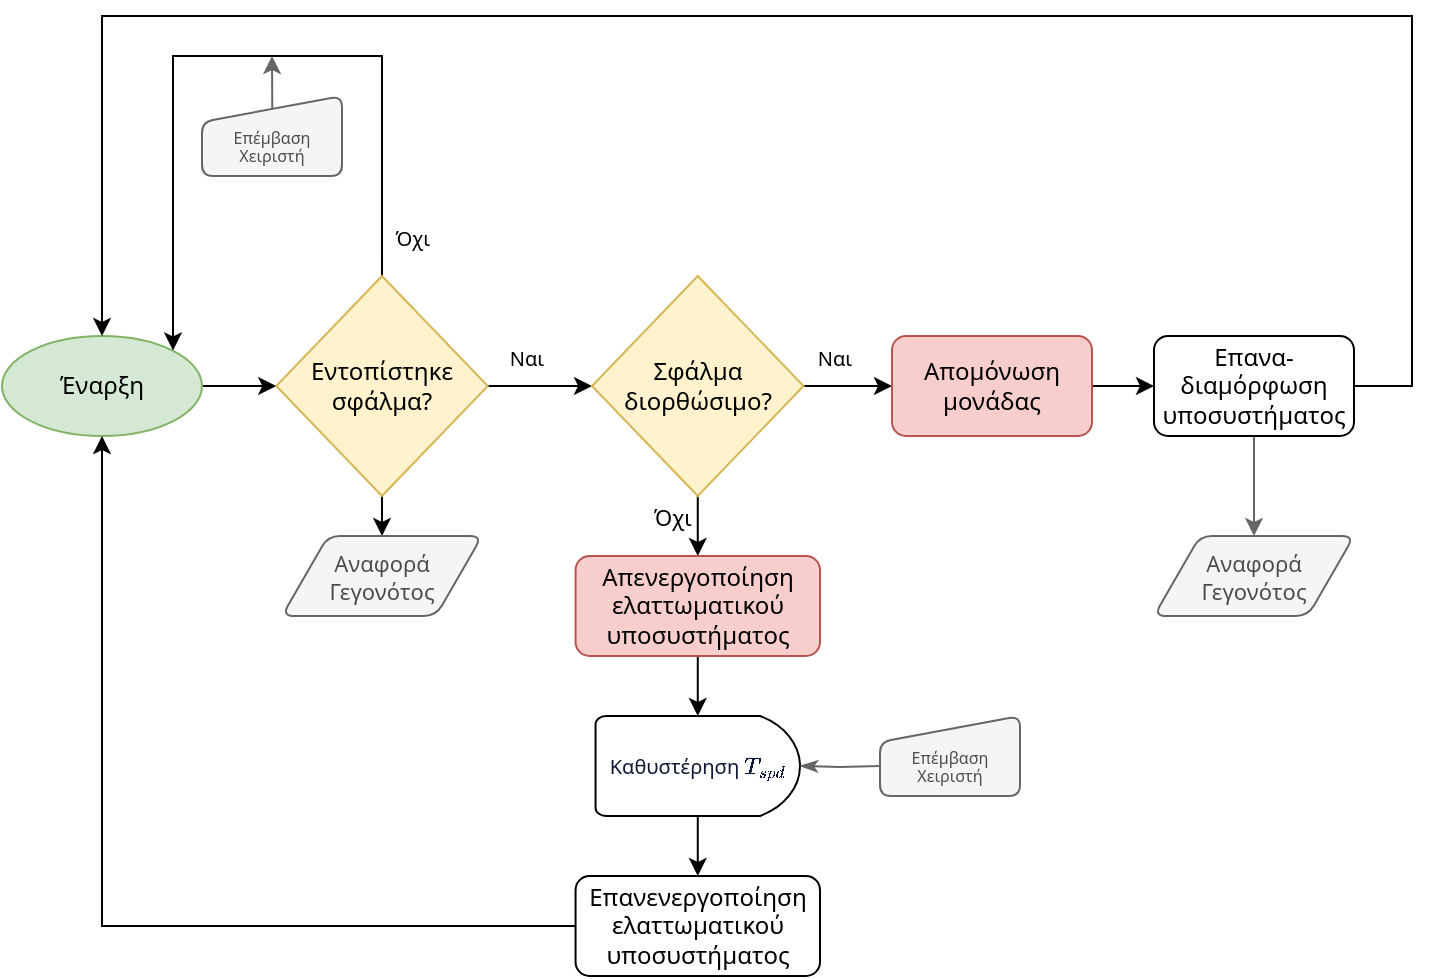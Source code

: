 <mxfile version="14.8.0" type="device"><diagram id="C5RBs43oDa-KdzZeNtuy" name="Page-1"><mxGraphModel dx="1185" dy="1856" grid="1" gridSize="10" guides="1" tooltips="1" connect="1" arrows="1" fold="1" page="1" pageScale="1" pageWidth="827" pageHeight="1169" math="1" shadow="0"><root><mxCell id="WIyWlLk6GJQsqaUBKTNV-0"/><mxCell id="WIyWlLk6GJQsqaUBKTNV-1" parent="WIyWlLk6GJQsqaUBKTNV-0"/><mxCell id="rWWxSD8hS1EueQrp4gQF-74" style="edgeStyle=orthogonalEdgeStyle;rounded=0;orthogonalLoop=1;jettySize=auto;html=1;exitX=1;exitY=0.5;exitDx=0;exitDy=0;exitPerimeter=0;entryX=0;entryY=0.5;entryDx=0;entryDy=0;entryPerimeter=0;labelBackgroundColor=none;fontFamily=Noto Sans;fontSize=10;fontColor=#000000;" parent="WIyWlLk6GJQsqaUBKTNV-1" source="rWWxSD8hS1EueQrp4gQF-49" target="rWWxSD8hS1EueQrp4gQF-50" edge="1"><mxGeometry relative="1" as="geometry"/></mxCell><mxCell id="rWWxSD8hS1EueQrp4gQF-49" value="Έναρξη" style="strokeWidth=1;html=1;shape=mxgraph.flowchart.start_1;whiteSpace=wrap;spacing=6;fontFamily=Noto Sans;fontSource=https%3A%2F%2Ffonts.googleapis.com%2Fcss%3Ffamily%3DNoto%2BSans;fillColor=#d5e8d4;strokeColor=#82b366;" parent="WIyWlLk6GJQsqaUBKTNV-1" vertex="1"><mxGeometry x="61" y="140" width="100" height="50" as="geometry"/></mxCell><mxCell id="rWWxSD8hS1EueQrp4gQF-75" value="Ναι" style="edgeStyle=orthogonalEdgeStyle;rounded=0;orthogonalLoop=1;jettySize=auto;html=1;exitX=1;exitY=0.5;exitDx=0;exitDy=0;exitPerimeter=0;entryX=0;entryY=0.5;entryDx=0;entryDy=0;labelBackgroundColor=none;fontFamily=Noto Sans;fontSize=10;fontColor=#000000;entryPerimeter=0;" parent="WIyWlLk6GJQsqaUBKTNV-1" source="rWWxSD8hS1EueQrp4gQF-50" target="rWWxSD8hS1EueQrp4gQF-56" edge="1"><mxGeometry x="-0.246" y="15" relative="1" as="geometry"><mxPoint as="offset"/><mxPoint x="340.5" y="165" as="targetPoint"/></mxGeometry></mxCell><mxCell id="rWWxSD8hS1EueQrp4gQF-90" value="Όχι" style="edgeStyle=orthogonalEdgeStyle;rounded=0;orthogonalLoop=1;jettySize=auto;html=1;exitX=0.5;exitY=0;exitDx=0;exitDy=0;exitPerimeter=0;labelBackgroundColor=none;fontFamily=Noto Sans;fontSize=10;fontColor=#000000;entryX=0.855;entryY=0.145;entryDx=0;entryDy=0;entryPerimeter=0;" parent="WIyWlLk6GJQsqaUBKTNV-1" source="rWWxSD8hS1EueQrp4gQF-50" target="rWWxSD8hS1EueQrp4gQF-49" edge="1"><mxGeometry x="-0.89" y="-15" relative="1" as="geometry"><Array as="points"><mxPoint x="251"/><mxPoint x="147"/></Array><mxPoint as="offset"/></mxGeometry></mxCell><mxCell id="QBey3xWA525mtxhEQPXz-30" style="edgeStyle=orthogonalEdgeStyle;rounded=0;orthogonalLoop=1;jettySize=auto;html=1;exitX=0.5;exitY=1;exitDx=0;exitDy=0;exitPerimeter=0;entryX=0.5;entryY=0;entryDx=0;entryDy=0;strokeColor=#000000;fontFamily=Noto Sans;fontSize=11;fontColor=#4D4D4D;" parent="WIyWlLk6GJQsqaUBKTNV-1" source="rWWxSD8hS1EueQrp4gQF-50" target="QBey3xWA525mtxhEQPXz-29" edge="1"><mxGeometry relative="1" as="geometry"/></mxCell><mxCell id="rWWxSD8hS1EueQrp4gQF-50" value="&lt;div&gt;Εντοπίστηκε&lt;/div&gt;&lt;div&gt;σφάλμα?&lt;br&gt;&lt;/div&gt;" style="strokeWidth=1;html=1;shape=mxgraph.flowchart.decision;whiteSpace=wrap;spacing=6;fillColor=#fff2cc;strokeColor=#d6b656;fontFamily=Noto Sans;fontSource=https%3A%2F%2Ffonts.googleapis.com%2Fcss%3Ffamily%3DNoto%2BSans;" parent="WIyWlLk6GJQsqaUBKTNV-1" vertex="1"><mxGeometry x="198.12" y="110" width="105.77" height="110" as="geometry"/></mxCell><mxCell id="rWWxSD8hS1EueQrp4gQF-77" value="Ναι" style="edgeStyle=orthogonalEdgeStyle;rounded=0;orthogonalLoop=1;jettySize=auto;html=1;exitX=1;exitY=0.5;exitDx=0;exitDy=0;exitPerimeter=0;entryX=0;entryY=0.5;entryDx=0;entryDy=0;labelBackgroundColor=none;fontFamily=Noto Sans;fontSize=10;fontColor=#000000;" parent="WIyWlLk6GJQsqaUBKTNV-1" source="rWWxSD8hS1EueQrp4gQF-56" target="QBey3xWA525mtxhEQPXz-26" edge="1"><mxGeometry x="-0.333" y="15" relative="1" as="geometry"><mxPoint as="offset"/><mxPoint x="506" y="165" as="targetPoint"/></mxGeometry></mxCell><mxCell id="QBey3xWA525mtxhEQPXz-20" value="Όχι" style="edgeStyle=orthogonalEdgeStyle;rounded=0;orthogonalLoop=1;jettySize=auto;html=1;exitX=0.5;exitY=1;exitDx=0;exitDy=0;exitPerimeter=0;entryX=0.5;entryY=0;entryDx=0;entryDy=0;strokeColor=#000000;fontFamily=Noto Sans;fontSize=11;" parent="WIyWlLk6GJQsqaUBKTNV-1" source="rWWxSD8hS1EueQrp4gQF-56" target="QBey3xWA525mtxhEQPXz-19" edge="1"><mxGeometry x="-0.334" y="-13" relative="1" as="geometry"><mxPoint as="offset"/></mxGeometry></mxCell><mxCell id="rWWxSD8hS1EueQrp4gQF-56" value="&lt;div&gt;Σφάλμα διορθώσιμο?&lt;/div&gt;" style="strokeWidth=1;html=1;shape=mxgraph.flowchart.decision;whiteSpace=wrap;spacing=6;fillColor=#fff2cc;strokeColor=#d6b656;fontFamily=Noto Sans;fontSource=https%3A%2F%2Ffonts.googleapis.com%2Fcss%3Ffamily%3DNoto%2BSans;" parent="WIyWlLk6GJQsqaUBKTNV-1" vertex="1"><mxGeometry x="356" y="110" width="105.77" height="110" as="geometry"/></mxCell><mxCell id="AgiSSnYy4cRX3NnEnv75-1" style="edgeStyle=orthogonalEdgeStyle;rounded=0;orthogonalLoop=1;jettySize=auto;html=1;exitX=0.5;exitY=1;exitDx=0;exitDy=0;entryX=0.5;entryY=0;entryDx=0;entryDy=0;entryPerimeter=0;" parent="WIyWlLk6GJQsqaUBKTNV-1" source="QBey3xWA525mtxhEQPXz-19" target="AgiSSnYy4cRX3NnEnv75-0" edge="1"><mxGeometry relative="1" as="geometry"/></mxCell><mxCell id="QBey3xWA525mtxhEQPXz-19" value="&lt;div&gt;&lt;span&gt;Απενεργοποίηση ελαττωματικού&lt;/span&gt;&lt;/div&gt;&lt;div&gt;&lt;span&gt;υποσυστήματος&lt;/span&gt;&lt;br&gt;&lt;/div&gt;" style="rounded=1;whiteSpace=wrap;html=1;absoluteArcSize=1;arcSize=14;strokeWidth=1;spacing=6;fontFamily=Noto Sans;fontSource=https%3A%2F%2Ffonts.googleapis.com%2Fcss%3Ffamily%3DNoto%2BSans;fontStyle=0;fillColor=#f8cecc;strokeColor=#b85450;" parent="WIyWlLk6GJQsqaUBKTNV-1" vertex="1"><mxGeometry x="347.78" y="250" width="122.22" height="50" as="geometry"/></mxCell><mxCell id="QBey3xWA525mtxhEQPXz-25" style="edgeStyle=orthogonalEdgeStyle;rounded=0;orthogonalLoop=1;jettySize=auto;html=1;exitX=0;exitY=0.5;exitDx=0;exitDy=0;entryX=0.5;entryY=1;entryDx=0;entryDy=0;entryPerimeter=0;strokeColor=#000000;fontFamily=Noto Sans;fontSize=11;fontColor=#4D4D4D;" parent="WIyWlLk6GJQsqaUBKTNV-1" source="QBey3xWA525mtxhEQPXz-23" target="rWWxSD8hS1EueQrp4gQF-49" edge="1"><mxGeometry relative="1" as="geometry"/></mxCell><mxCell id="QBey3xWA525mtxhEQPXz-23" value="&lt;div&gt;&lt;span&gt;Επανενεργοποίηση ελαττωματικού&lt;/span&gt;&lt;/div&gt;&lt;div&gt;&lt;span&gt;υποσυστήματος&lt;/span&gt;&lt;br&gt;&lt;/div&gt;" style="rounded=1;whiteSpace=wrap;html=1;absoluteArcSize=1;arcSize=14;strokeWidth=1;spacing=6;fontFamily=Noto Sans;fontSource=https%3A%2F%2Ffonts.googleapis.com%2Fcss%3Ffamily%3DNoto%2BSans;fontStyle=0" parent="WIyWlLk6GJQsqaUBKTNV-1" vertex="1"><mxGeometry x="347.78" y="410" width="122.22" height="50" as="geometry"/></mxCell><mxCell id="QBey3xWA525mtxhEQPXz-28" style="edgeStyle=orthogonalEdgeStyle;rounded=0;orthogonalLoop=1;jettySize=auto;html=1;exitX=1;exitY=0.5;exitDx=0;exitDy=0;entryX=0;entryY=0.5;entryDx=0;entryDy=0;strokeColor=#000000;fontFamily=Noto Sans;fontSize=11;fontColor=#4D4D4D;" parent="WIyWlLk6GJQsqaUBKTNV-1" source="QBey3xWA525mtxhEQPXz-26" target="QBey3xWA525mtxhEQPXz-27" edge="1"><mxGeometry relative="1" as="geometry"/></mxCell><mxCell id="QBey3xWA525mtxhEQPXz-26" value="Απομόνωση μονάδας" style="rounded=1;whiteSpace=wrap;html=1;absoluteArcSize=1;arcSize=14;strokeWidth=1;spacing=6;fontFamily=Noto Sans;fontSource=https%3A%2F%2Ffonts.googleapis.com%2Fcss%3Ffamily%3DNoto%2BSans;fontStyle=0;fillColor=#f8cecc;strokeColor=#b85450;" parent="WIyWlLk6GJQsqaUBKTNV-1" vertex="1"><mxGeometry x="506" y="140" width="100" height="50" as="geometry"/></mxCell><mxCell id="QBey3xWA525mtxhEQPXz-31" style="edgeStyle=orthogonalEdgeStyle;rounded=0;orthogonalLoop=1;jettySize=auto;html=1;exitX=1;exitY=0.5;exitDx=0;exitDy=0;entryX=0.5;entryY=0;entryDx=0;entryDy=0;entryPerimeter=0;strokeColor=#000000;fontFamily=Noto Sans;fontSize=11;fontColor=#4D4D4D;" parent="WIyWlLk6GJQsqaUBKTNV-1" source="QBey3xWA525mtxhEQPXz-27" target="rWWxSD8hS1EueQrp4gQF-49" edge="1"><mxGeometry relative="1" as="geometry"><Array as="points"><mxPoint x="766" y="165"/><mxPoint x="766" y="-20"/><mxPoint x="111" y="-20"/></Array></mxGeometry></mxCell><mxCell id="QBey3xWA525mtxhEQPXz-33" style="edgeStyle=orthogonalEdgeStyle;rounded=0;orthogonalLoop=1;jettySize=auto;html=1;exitX=0.5;exitY=1;exitDx=0;exitDy=0;entryX=0.5;entryY=0;entryDx=0;entryDy=0;strokeColor=#666666;fontFamily=Noto Sans;fontSize=11;fontColor=#000000;fillColor=#f5f5f5;" parent="WIyWlLk6GJQsqaUBKTNV-1" source="QBey3xWA525mtxhEQPXz-27" target="QBey3xWA525mtxhEQPXz-32" edge="1"><mxGeometry relative="1" as="geometry"/></mxCell><mxCell id="QBey3xWA525mtxhEQPXz-27" value="&lt;div&gt;Επανα-διαμόρφωση&lt;/div&gt;&lt;div&gt;υποσυστήματος&lt;br&gt;&lt;/div&gt;" style="rounded=1;whiteSpace=wrap;html=1;absoluteArcSize=1;arcSize=14;strokeWidth=1;spacing=6;fontFamily=Noto Sans;fontSource=https%3A%2F%2Ffonts.googleapis.com%2Fcss%3Ffamily%3DNoto%2BSans;fontStyle=0;" parent="WIyWlLk6GJQsqaUBKTNV-1" vertex="1"><mxGeometry x="637" y="140" width="100" height="50" as="geometry"/></mxCell><mxCell id="QBey3xWA525mtxhEQPXz-29" value="&lt;div&gt;Αναφορά&lt;/div&gt;&lt;div&gt;Γεγονότος&lt;br&gt;&lt;/div&gt;" style="shape=parallelogram;html=1;strokeWidth=1;perimeter=parallelogramPerimeter;whiteSpace=wrap;rounded=1;arcSize=12;size=0.23;fontFamily=Noto Sans;fontSource=https%3A%2F%2Ffonts.googleapis.com%2Fcss%3Ffamily%3DNoto%2BSans;fontSize=11;fillColor=#f5f5f5;strokeColor=#666666;fontColor=#4D4D4D;" parent="WIyWlLk6GJQsqaUBKTNV-1" vertex="1"><mxGeometry x="201" y="240" width="100" height="40" as="geometry"/></mxCell><mxCell id="QBey3xWA525mtxhEQPXz-32" value="&lt;div&gt;Αναφορά&lt;/div&gt;&lt;div&gt;Γεγονότος&lt;br&gt;&lt;/div&gt;" style="shape=parallelogram;html=1;strokeWidth=1;perimeter=parallelogramPerimeter;whiteSpace=wrap;rounded=1;arcSize=12;size=0.23;fontFamily=Noto Sans;fontSource=https%3A%2F%2Ffonts.googleapis.com%2Fcss%3Ffamily%3DNoto%2BSans;fontSize=11;fillColor=#f5f5f5;strokeColor=#666666;fontColor=#4D4D4D;" parent="WIyWlLk6GJQsqaUBKTNV-1" vertex="1"><mxGeometry x="637" y="240" width="100" height="40" as="geometry"/></mxCell><mxCell id="AgiSSnYy4cRX3NnEnv75-2" style="edgeStyle=orthogonalEdgeStyle;rounded=0;orthogonalLoop=1;jettySize=auto;html=1;exitX=0.5;exitY=1;exitDx=0;exitDy=0;exitPerimeter=0;entryX=0.5;entryY=0;entryDx=0;entryDy=0;" parent="WIyWlLk6GJQsqaUBKTNV-1" source="AgiSSnYy4cRX3NnEnv75-0" target="QBey3xWA525mtxhEQPXz-23" edge="1"><mxGeometry relative="1" as="geometry"/></mxCell><mxCell id="AgiSSnYy4cRX3NnEnv75-0" value="&lt;div style=&quot;font-size: 10px;&quot;&gt;Καθυστέρηση \( T_{spd} \)&lt;/div&gt;" style="strokeWidth=1;html=1;shape=mxgraph.flowchart.delay;whiteSpace=wrap;fontFamily=Noto Sans;fontSize=10;fontColor=#111A37;" parent="WIyWlLk6GJQsqaUBKTNV-1" vertex="1"><mxGeometry x="357.78" y="330" width="102.22" height="50" as="geometry"/></mxCell><mxCell id="vYnKv9zZnKJz8kaX0FnG-3" style="edgeStyle=orthogonalEdgeStyle;rounded=0;orthogonalLoop=1;jettySize=auto;html=1;exitX=0;exitY=0.75;exitDx=0;exitDy=0;entryX=1;entryY=0.5;entryDx=0;entryDy=0;entryPerimeter=0;endArrow=classicThin;endFill=1;strokeColor=#666666;" parent="WIyWlLk6GJQsqaUBKTNV-1" target="AgiSSnYy4cRX3NnEnv75-0" edge="1"><mxGeometry relative="1" as="geometry"><mxPoint x="500" y="355" as="sourcePoint"/></mxGeometry></mxCell><mxCell id="3jk9sYsmDtGQ_aAE2yUm-3" style="edgeStyle=orthogonalEdgeStyle;rounded=0;orthogonalLoop=1;jettySize=auto;html=1;exitX=0.502;exitY=0.174;exitDx=0;exitDy=0;exitPerimeter=0;fillColor=#f5f5f5;strokeColor=#666666;" parent="WIyWlLk6GJQsqaUBKTNV-1" source="vYnKv9zZnKJz8kaX0FnG-4" edge="1"><mxGeometry relative="1" as="geometry"><mxPoint x="196" as="targetPoint"/></mxGeometry></mxCell><mxCell id="vYnKv9zZnKJz8kaX0FnG-4" value="&lt;div&gt;Επέμβαση&lt;/div&gt;&lt;div&gt;Χειριστή&lt;br&gt;&lt;/div&gt;" style="html=1;strokeWidth=1;shape=manualInput;whiteSpace=wrap;rounded=1;size=13;arcSize=11;fontFamily=Noto Sans;fontSize=8;fillColor=#f5f5f5;strokeColor=#666666;fontColor=#4D4D4D;verticalAlign=bottom;spacing=5;" parent="WIyWlLk6GJQsqaUBKTNV-1" vertex="1"><mxGeometry x="161" y="20" width="70" height="40" as="geometry"/></mxCell><mxCell id="vYnKv9zZnKJz8kaX0FnG-8" value="&lt;div&gt;Επέμβαση&lt;/div&gt;&lt;div&gt;Χειριστή&lt;br&gt;&lt;/div&gt;" style="html=1;strokeWidth=1;shape=manualInput;whiteSpace=wrap;rounded=1;size=13;arcSize=11;fontFamily=Noto Sans;fontSize=8;fillColor=#f5f5f5;strokeColor=#666666;fontColor=#4D4D4D;verticalAlign=bottom;spacing=5;" parent="WIyWlLk6GJQsqaUBKTNV-1" vertex="1"><mxGeometry x="500" y="330" width="70" height="40" as="geometry"/></mxCell></root></mxGraphModel></diagram></mxfile>
